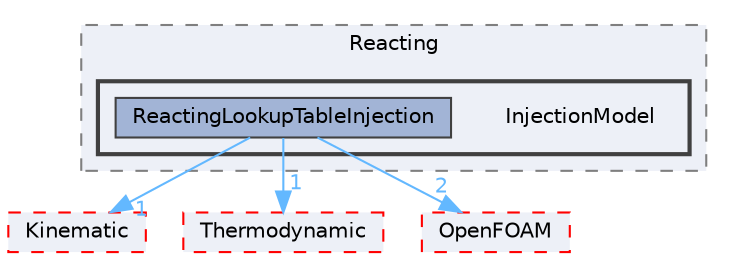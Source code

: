 digraph "src/lagrangian/intermediate/submodels/Reacting/InjectionModel"
{
 // LATEX_PDF_SIZE
  bgcolor="transparent";
  edge [fontname=Helvetica,fontsize=10,labelfontname=Helvetica,labelfontsize=10];
  node [fontname=Helvetica,fontsize=10,shape=box,height=0.2,width=0.4];
  compound=true
  subgraph clusterdir_32fe46b8d3399a01c9ad390919e91809 {
    graph [ bgcolor="#edf0f7", pencolor="grey50", label="Reacting", fontname=Helvetica,fontsize=10 style="filled,dashed", URL="dir_32fe46b8d3399a01c9ad390919e91809.html",tooltip=""]
  subgraph clusterdir_99cea6cd39e818ee5c6cd7c6b4076848 {
    graph [ bgcolor="#edf0f7", pencolor="grey25", label="", fontname=Helvetica,fontsize=10 style="filled,bold", URL="dir_99cea6cd39e818ee5c6cd7c6b4076848.html",tooltip=""]
    dir_99cea6cd39e818ee5c6cd7c6b4076848 [shape=plaintext, label="InjectionModel"];
  dir_b46cafb7bd5dfe91616c78d581025ca4 [label="ReactingLookupTableInjection", fillcolor="#a2b4d6", color="grey25", style="filled", URL="dir_b46cafb7bd5dfe91616c78d581025ca4.html",tooltip=""];
  }
  }
  dir_280ce042c33ce1e00a1fb89491254772 [label="Kinematic", fillcolor="#edf0f7", color="red", style="filled,dashed", URL="dir_280ce042c33ce1e00a1fb89491254772.html",tooltip=""];
  dir_1eb96833a2ea895c5b0d51c02e19e221 [label="Thermodynamic", fillcolor="#edf0f7", color="red", style="filled,dashed", URL="dir_1eb96833a2ea895c5b0d51c02e19e221.html",tooltip=""];
  dir_c5473ff19b20e6ec4dfe5c310b3778a8 [label="OpenFOAM", fillcolor="#edf0f7", color="red", style="filled,dashed", URL="dir_c5473ff19b20e6ec4dfe5c310b3778a8.html",tooltip=""];
  dir_b46cafb7bd5dfe91616c78d581025ca4->dir_1eb96833a2ea895c5b0d51c02e19e221 [headlabel="1", labeldistance=1.5 headhref="dir_003219_004011.html" href="dir_003219_004011.html" color="steelblue1" fontcolor="steelblue1"];
  dir_b46cafb7bd5dfe91616c78d581025ca4->dir_280ce042c33ce1e00a1fb89491254772 [headlabel="1", labeldistance=1.5 headhref="dir_003219_002016.html" href="dir_003219_002016.html" color="steelblue1" fontcolor="steelblue1"];
  dir_b46cafb7bd5dfe91616c78d581025ca4->dir_c5473ff19b20e6ec4dfe5c310b3778a8 [headlabel="2", labeldistance=1.5 headhref="dir_003219_002695.html" href="dir_003219_002695.html" color="steelblue1" fontcolor="steelblue1"];
}
